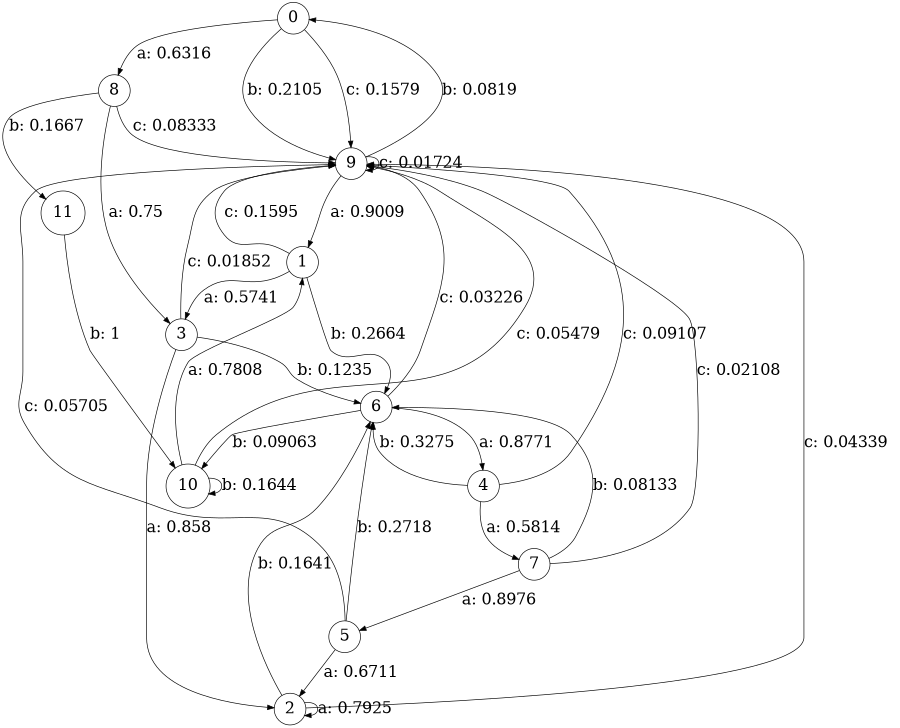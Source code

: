 digraph "d4-300nw-t0-cen-SML" {
size = "6,8.5";
ratio = "fill";
node [shape = circle];
node [fontsize = 24];
edge [fontsize = 24];
0 -> 8 [label = "a: 0.6316   "];
0 -> 9 [label = "b: 0.2105   "];
0 -> 9 [label = "c: 0.1579   "];
1 -> 3 [label = "a: 0.5741   "];
1 -> 6 [label = "b: 0.2664   "];
1 -> 9 [label = "c: 0.1595   "];
2 -> 2 [label = "a: 0.7925   "];
2 -> 6 [label = "b: 0.1641   "];
2 -> 9 [label = "c: 0.04339  "];
3 -> 2 [label = "a: 0.858    "];
3 -> 6 [label = "b: 0.1235   "];
3 -> 9 [label = "c: 0.01852  "];
4 -> 7 [label = "a: 0.5814   "];
4 -> 6 [label = "b: 0.3275   "];
4 -> 9 [label = "c: 0.09107  "];
5 -> 2 [label = "a: 0.6711   "];
5 -> 6 [label = "b: 0.2718   "];
5 -> 9 [label = "c: 0.05705  "];
6 -> 4 [label = "a: 0.8771   "];
6 -> 10 [label = "b: 0.09063  "];
6 -> 9 [label = "c: 0.03226  "];
7 -> 5 [label = "a: 0.8976   "];
7 -> 6 [label = "b: 0.08133  "];
7 -> 9 [label = "c: 0.02108  "];
8 -> 3 [label = "a: 0.75     "];
8 -> 11 [label = "b: 0.1667   "];
8 -> 9 [label = "c: 0.08333  "];
9 -> 1 [label = "a: 0.9009   "];
9 -> 0 [label = "b: 0.0819   "];
9 -> 9 [label = "c: 0.01724  "];
10 -> 1 [label = "a: 0.7808   "];
10 -> 10 [label = "b: 0.1644   "];
10 -> 9 [label = "c: 0.05479  "];
11 -> 10 [label = "b: 1        "];
}
